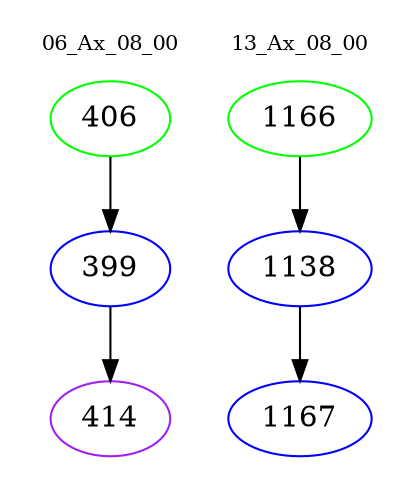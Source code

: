 digraph{
subgraph cluster_0 {
color = white
label = "06_Ax_08_00";
fontsize=10;
T0_406 [label="406", color="green"]
T0_406 -> T0_399 [color="black"]
T0_399 [label="399", color="blue"]
T0_399 -> T0_414 [color="black"]
T0_414 [label="414", color="purple"]
}
subgraph cluster_1 {
color = white
label = "13_Ax_08_00";
fontsize=10;
T1_1166 [label="1166", color="green"]
T1_1166 -> T1_1138 [color="black"]
T1_1138 [label="1138", color="blue"]
T1_1138 -> T1_1167 [color="black"]
T1_1167 [label="1167", color="blue"]
}
}
